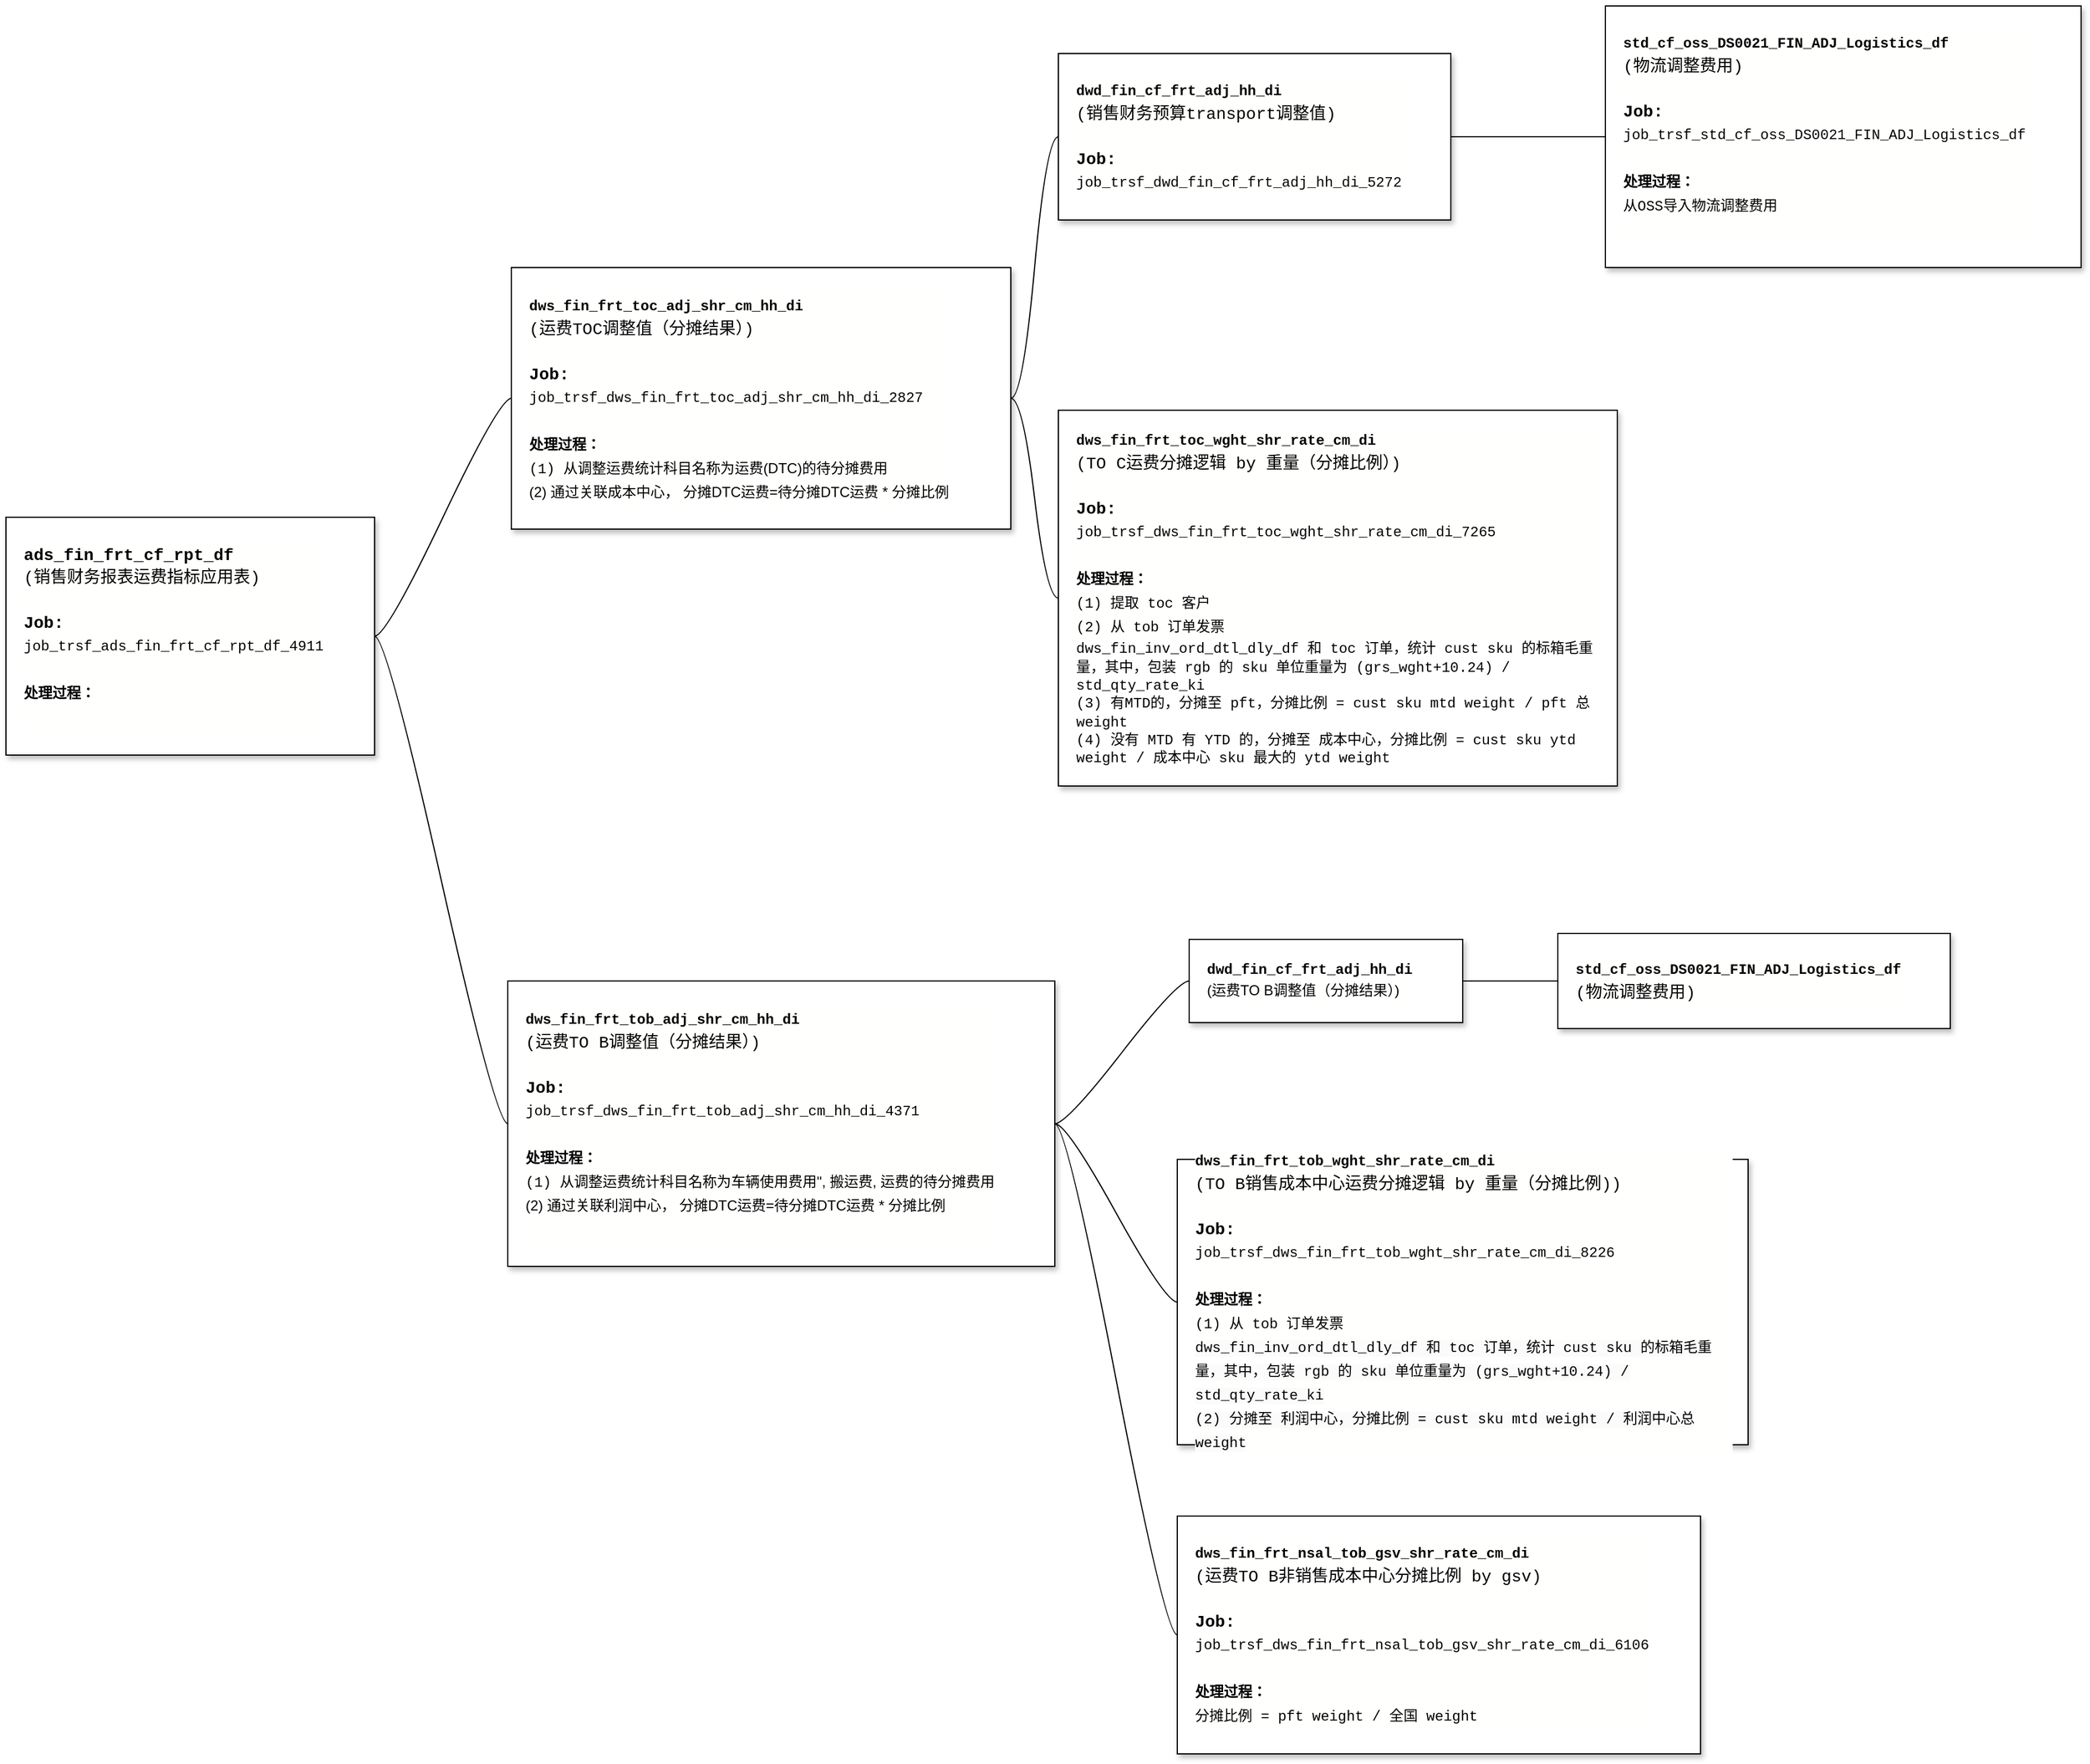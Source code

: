 <mxfile version="22.1.18" type="github">
  <diagram name="第 1 页" id="KdYwILGcf-Um3V2eyorc">
    <mxGraphModel dx="1434" dy="1915" grid="1" gridSize="10" guides="1" tooltips="1" connect="1" arrows="1" fold="1" page="1" pageScale="1" pageWidth="827" pageHeight="1169" math="0" shadow="0">
      <root>
        <mxCell id="0" />
        <mxCell id="1" parent="0" />
        <mxCell id="i2rdqbaraix53d65wUHH-12" value="" style="edgeStyle=entityRelationEdgeStyle;rounded=0;orthogonalLoop=1;jettySize=auto;html=1;startArrow=none;endArrow=none;segment=10;curved=1;sourcePerimeterSpacing=0;targetPerimeterSpacing=0;" edge="1" parent="1" source="i2rdqbaraix53d65wUHH-9" target="i2rdqbaraix53d65wUHH-11">
          <mxGeometry relative="1" as="geometry" />
        </mxCell>
        <mxCell id="i2rdqbaraix53d65wUHH-20" value="" style="edgeStyle=entityRelationEdgeStyle;rounded=0;orthogonalLoop=1;jettySize=auto;html=1;startArrow=none;endArrow=none;segment=10;curved=1;sourcePerimeterSpacing=0;targetPerimeterSpacing=0;" edge="1" parent="1" source="i2rdqbaraix53d65wUHH-9" target="i2rdqbaraix53d65wUHH-19">
          <mxGeometry relative="1" as="geometry" />
        </mxCell>
        <mxCell id="i2rdqbaraix53d65wUHH-9" value="&lt;div style=&quot;background-color: rgb(255, 255, 254); font-family: Consolas, &amp;quot;Courier New&amp;quot;, monospace; font-size: 14px; line-height: 19px;&quot;&gt;&lt;b&gt;ads_fin_frt_cf_rpt_df&lt;/b&gt;&lt;/div&gt;&lt;div style=&quot;background-color: rgb(255, 255, 254); font-family: Consolas, &amp;quot;Courier New&amp;quot;, monospace; font-size: 14px; line-height: 19px;&quot;&gt;(销售财务报表运费指标应用表)&lt;/div&gt;&lt;div style=&quot;background-color: rgb(255, 255, 254); font-family: Consolas, &amp;quot;Courier New&amp;quot;, monospace; font-size: 14px; line-height: 19px;&quot;&gt;&lt;br&gt;&lt;/div&gt;&lt;div style=&quot;background-color: rgb(255, 255, 254); font-family: Consolas, &amp;quot;Courier New&amp;quot;, monospace; font-size: 14px; line-height: 19px;&quot;&gt;&lt;b&gt;Job:&lt;/b&gt;&lt;/div&gt;&lt;div style=&quot;background-color: rgb(255, 255, 254); line-height: 19px;&quot;&gt;&lt;font face=&quot;Consolas, Courier New, monospace&quot;&gt;job_trsf_ads_fin_frt_cf_rpt_df_4911&lt;/font&gt;&lt;br&gt;&lt;/div&gt;&lt;div style=&quot;background-color: rgb(255, 255, 254); line-height: 19px;&quot;&gt;&lt;font face=&quot;Consolas, Courier New, monospace&quot;&gt;&lt;br&gt;&lt;/font&gt;&lt;/div&gt;&lt;div style=&quot;background-color: rgb(255, 255, 254); line-height: 19px;&quot;&gt;&lt;font face=&quot;Consolas, Courier New, monospace&quot;&gt;&lt;b&gt;处理过程：&lt;/b&gt;&lt;/font&gt;&lt;/div&gt;&lt;div style=&quot;background-color: rgb(255, 255, 254); line-height: 19px;&quot;&gt;&lt;font face=&quot;Consolas, Courier New, monospace&quot;&gt;&lt;br&gt;&lt;/font&gt;&lt;/div&gt;" style="whiteSpace=wrap;html=1;rounded=0;arcSize=50;align=left;verticalAlign=middle;strokeWidth=1;autosize=1;spacing=15;treeFolding=1;treeMoving=1;newEdgeStyle={&quot;edgeStyle&quot;:&quot;entityRelationEdgeStyle&quot;,&quot;startArrow&quot;:&quot;none&quot;,&quot;endArrow&quot;:&quot;none&quot;,&quot;segment&quot;:10,&quot;curved&quot;:1,&quot;sourcePerimeterSpacing&quot;:0,&quot;targetPerimeterSpacing&quot;:0};shadow=1;" vertex="1" parent="1">
          <mxGeometry x="55" y="240" width="310" height="200" as="geometry" />
        </mxCell>
        <mxCell id="i2rdqbaraix53d65wUHH-14" value="" style="edgeStyle=entityRelationEdgeStyle;rounded=0;orthogonalLoop=1;jettySize=auto;html=1;startArrow=none;endArrow=none;segment=10;curved=1;sourcePerimeterSpacing=0;targetPerimeterSpacing=0;" edge="1" parent="1" source="i2rdqbaraix53d65wUHH-11" target="i2rdqbaraix53d65wUHH-13">
          <mxGeometry relative="1" as="geometry" />
        </mxCell>
        <mxCell id="i2rdqbaraix53d65wUHH-18" value="" style="edgeStyle=entityRelationEdgeStyle;rounded=0;orthogonalLoop=1;jettySize=auto;html=1;startArrow=none;endArrow=none;segment=10;curved=1;sourcePerimeterSpacing=0;targetPerimeterSpacing=0;" edge="1" parent="1" source="i2rdqbaraix53d65wUHH-11" target="i2rdqbaraix53d65wUHH-17">
          <mxGeometry relative="1" as="geometry" />
        </mxCell>
        <mxCell id="i2rdqbaraix53d65wUHH-11" value="&lt;div style=&quot;background-color: rgb(255, 255, 254); line-height: 19px;&quot;&gt;&lt;font face=&quot;Consolas, Courier New, monospace&quot;&gt;&lt;b&gt;dws_fin_frt_toc_adj_shr_cm_hh_di&lt;/b&gt;&lt;/font&gt;&lt;br&gt;&lt;/div&gt;&lt;div style=&quot;background-color: rgb(255, 255, 254); font-family: Consolas, &amp;quot;Courier New&amp;quot;, monospace; font-size: 14px; line-height: 19px;&quot;&gt;(运费TOC调整值（分摊结果）)&lt;/div&gt;&lt;div style=&quot;background-color: rgb(255, 255, 254); font-family: Consolas, &amp;quot;Courier New&amp;quot;, monospace; font-size: 14px; line-height: 19px;&quot;&gt;&lt;br&gt;&lt;/div&gt;&lt;div style=&quot;background-color: rgb(255, 255, 254); font-family: Consolas, &amp;quot;Courier New&amp;quot;, monospace; font-size: 14px; line-height: 19px;&quot;&gt;&lt;b&gt;Job:&lt;/b&gt;&lt;/div&gt;&lt;div style=&quot;background-color: rgb(255, 255, 254); line-height: 19px;&quot;&gt;&lt;font face=&quot;Consolas, Courier New, monospace&quot;&gt;job_trsf_dws_fin_frt_toc_adj_shr_cm_hh_di_2827&lt;/font&gt;&lt;br&gt;&lt;/div&gt;&lt;div style=&quot;background-color: rgb(255, 255, 254); line-height: 19px;&quot;&gt;&lt;font face=&quot;Consolas, Courier New, monospace&quot;&gt;&lt;br&gt;&lt;/font&gt;&lt;/div&gt;&lt;div style=&quot;background-color: rgb(255, 255, 254); line-height: 19px;&quot;&gt;&lt;font face=&quot;Consolas, Courier New, monospace&quot;&gt;&lt;b&gt;处理过程：&lt;/b&gt;&lt;/font&gt;&lt;/div&gt;&lt;div style=&quot;background-color: rgb(255, 255, 254); line-height: 19px;&quot;&gt;&lt;font face=&quot;Consolas, Courier New, monospace&quot;&gt;(1) 从调整运费统计科目名称为&lt;/font&gt;运费(DTC)的待分摊费用&lt;/div&gt;&lt;div style=&quot;background-color: rgb(255, 255, 254); line-height: 19px;&quot;&gt;(2) 通过关联成本中心， 分摊DTC运费=待分摊DTC运费 * 分摊比例&lt;/div&gt;" style="whiteSpace=wrap;html=1;rounded=0;arcSize=50;align=left;verticalAlign=middle;strokeWidth=1;autosize=1;spacing=15;treeFolding=1;treeMoving=1;newEdgeStyle={&quot;edgeStyle&quot;:&quot;entityRelationEdgeStyle&quot;,&quot;startArrow&quot;:&quot;none&quot;,&quot;endArrow&quot;:&quot;none&quot;,&quot;segment&quot;:10,&quot;curved&quot;:1,&quot;sourcePerimeterSpacing&quot;:0,&quot;targetPerimeterSpacing&quot;:0};shadow=1;" vertex="1" parent="1">
          <mxGeometry x="480" y="30" width="420" height="220" as="geometry" />
        </mxCell>
        <mxCell id="i2rdqbaraix53d65wUHH-16" value="" style="edgeStyle=entityRelationEdgeStyle;rounded=0;orthogonalLoop=1;jettySize=auto;html=1;startArrow=none;endArrow=none;segment=10;curved=1;sourcePerimeterSpacing=0;targetPerimeterSpacing=0;" edge="1" parent="1" source="i2rdqbaraix53d65wUHH-13" target="i2rdqbaraix53d65wUHH-15">
          <mxGeometry relative="1" as="geometry" />
        </mxCell>
        <mxCell id="i2rdqbaraix53d65wUHH-13" value="&lt;div style=&quot;background-color: rgb(255, 255, 254); line-height: 19px;&quot;&gt;&lt;font face=&quot;Consolas, Courier New, monospace&quot;&gt;&lt;b&gt;dwd_fin_cf_frt_adj_hh_di&lt;/b&gt;&lt;/font&gt;&lt;br&gt;&lt;/div&gt;&lt;div style=&quot;background-color: rgb(255, 255, 254); font-family: Consolas, &amp;quot;Courier New&amp;quot;, monospace; font-size: 14px; line-height: 19px;&quot;&gt;(销售财务预算transport调整值)&lt;/div&gt;&lt;div style=&quot;background-color: rgb(255, 255, 254); font-family: Consolas, &amp;quot;Courier New&amp;quot;, monospace; font-size: 14px; line-height: 19px;&quot;&gt;&lt;br&gt;&lt;/div&gt;&lt;div style=&quot;background-color: rgb(255, 255, 254); font-family: Consolas, &amp;quot;Courier New&amp;quot;, monospace; font-size: 14px; line-height: 19px;&quot;&gt;&lt;b&gt;Job:&lt;/b&gt;&lt;/div&gt;&lt;div style=&quot;background-color: rgb(255, 255, 254); line-height: 19px;&quot;&gt;&lt;font face=&quot;Consolas, Courier New, monospace&quot;&gt;job_trsf_dwd_fin_cf_frt_adj_hh_di_5272&lt;/font&gt;&lt;/div&gt;" style="whiteSpace=wrap;html=1;rounded=0;arcSize=50;align=left;verticalAlign=middle;strokeWidth=1;autosize=1;spacing=15;treeFolding=1;treeMoving=1;newEdgeStyle={&quot;edgeStyle&quot;:&quot;entityRelationEdgeStyle&quot;,&quot;startArrow&quot;:&quot;none&quot;,&quot;endArrow&quot;:&quot;none&quot;,&quot;segment&quot;:10,&quot;curved&quot;:1,&quot;sourcePerimeterSpacing&quot;:0,&quot;targetPerimeterSpacing&quot;:0};shadow=1;" vertex="1" parent="1">
          <mxGeometry x="940" y="-150" width="330" height="140" as="geometry" />
        </mxCell>
        <mxCell id="i2rdqbaraix53d65wUHH-15" value="&lt;div style=&quot;background-color: rgb(255, 255, 254); line-height: 19px;&quot;&gt;&lt;font face=&quot;Consolas, Courier New, monospace&quot;&gt;&lt;b&gt;std_cf_oss_DS0021_FIN_ADJ_Logistics_df&lt;/b&gt;&lt;/font&gt;&lt;br&gt;&lt;/div&gt;&lt;div style=&quot;background-color: rgb(255, 255, 254); font-family: Consolas, &amp;quot;Courier New&amp;quot;, monospace; font-size: 14px; line-height: 19px;&quot;&gt;(物流调整费用)&lt;/div&gt;&lt;div style=&quot;background-color: rgb(255, 255, 254); font-family: Consolas, &amp;quot;Courier New&amp;quot;, monospace; font-size: 14px; line-height: 19px;&quot;&gt;&lt;br&gt;&lt;/div&gt;&lt;div style=&quot;background-color: rgb(255, 255, 254); font-family: Consolas, &amp;quot;Courier New&amp;quot;, monospace; font-size: 14px; line-height: 19px;&quot;&gt;&lt;b&gt;Job:&lt;/b&gt;&lt;/div&gt;&lt;div style=&quot;background-color: rgb(255, 255, 254); line-height: 19px;&quot;&gt;&lt;font face=&quot;Consolas, Courier New, monospace&quot;&gt;job_trsf_std_cf_oss_DS0021_FIN_ADJ_Logistics_df&lt;/font&gt;&lt;br&gt;&lt;/div&gt;&lt;div style=&quot;background-color: rgb(255, 255, 254); line-height: 19px;&quot;&gt;&lt;font face=&quot;Consolas, Courier New, monospace&quot;&gt;&lt;br&gt;&lt;/font&gt;&lt;/div&gt;&lt;div style=&quot;background-color: rgb(255, 255, 254); line-height: 19px;&quot;&gt;&lt;font face=&quot;Consolas, Courier New, monospace&quot;&gt;&lt;b&gt;处理过程：&lt;/b&gt;&lt;/font&gt;&lt;/div&gt;&lt;div style=&quot;background-color: rgb(255, 255, 254); line-height: 19px;&quot;&gt;&lt;font face=&quot;Consolas, Courier New, monospace&quot;&gt;从OSS导入物流调整费用&lt;/font&gt;&lt;/div&gt;&lt;div style=&quot;background-color: rgb(255, 255, 254); line-height: 19px;&quot;&gt;&lt;font face=&quot;Consolas, Courier New, monospace&quot;&gt;&lt;br&gt;&lt;/font&gt;&lt;/div&gt;" style="whiteSpace=wrap;html=1;rounded=0;arcSize=50;align=left;verticalAlign=middle;strokeWidth=1;autosize=1;spacing=15;treeFolding=1;treeMoving=1;newEdgeStyle={&quot;edgeStyle&quot;:&quot;entityRelationEdgeStyle&quot;,&quot;startArrow&quot;:&quot;none&quot;,&quot;endArrow&quot;:&quot;none&quot;,&quot;segment&quot;:10,&quot;curved&quot;:1,&quot;sourcePerimeterSpacing&quot;:0,&quot;targetPerimeterSpacing&quot;:0};shadow=1;" vertex="1" parent="1">
          <mxGeometry x="1400" y="-190" width="400" height="220" as="geometry" />
        </mxCell>
        <mxCell id="i2rdqbaraix53d65wUHH-17" value="&lt;div style=&quot;background-color: rgb(255, 255, 254); line-height: 19px;&quot;&gt;&lt;font face=&quot;Consolas, Courier New, monospace&quot;&gt;&lt;b&gt;dws_fin_frt_toc_wght_shr_rate_cm_di&lt;/b&gt;&lt;/font&gt;&lt;br&gt;&lt;/div&gt;&lt;div style=&quot;background-color: rgb(255, 255, 254); font-family: Consolas, &amp;quot;Courier New&amp;quot;, monospace; font-size: 14px; line-height: 19px;&quot;&gt;(TO C运费分摊逻辑 by 重量（分摊比例）)&lt;/div&gt;&lt;div style=&quot;background-color: rgb(255, 255, 254); font-family: Consolas, &amp;quot;Courier New&amp;quot;, monospace; font-size: 14px; line-height: 19px;&quot;&gt;&lt;br&gt;&lt;/div&gt;&lt;div style=&quot;background-color: rgb(255, 255, 254); font-family: Consolas, &amp;quot;Courier New&amp;quot;, monospace; font-size: 14px; line-height: 19px;&quot;&gt;&lt;b&gt;Job:&lt;/b&gt;&lt;/div&gt;&lt;div style=&quot;background-color: rgb(255, 255, 254); line-height: 19px;&quot;&gt;&lt;font face=&quot;Consolas, Courier New, monospace&quot;&gt;job_trsf_dws_fin_frt_toc_wght_shr_rate_cm_di_7265&lt;/font&gt;&lt;br&gt;&lt;/div&gt;&lt;div style=&quot;background-color: rgb(255, 255, 254); line-height: 19px;&quot;&gt;&lt;font face=&quot;Consolas, Courier New, monospace&quot;&gt;&lt;br&gt;&lt;/font&gt;&lt;/div&gt;&lt;div style=&quot;background-color: rgb(255, 255, 254); line-height: 19px;&quot;&gt;&lt;font face=&quot;Consolas, Courier New, monospace&quot;&gt;&lt;b&gt;处理过程：&lt;/b&gt;&lt;/font&gt;&lt;/div&gt;&lt;div style=&quot;background-color: rgb(255, 255, 254); line-height: 19px;&quot;&gt;&lt;font face=&quot;Consolas, Courier New, monospace&quot;&gt;(1) 提取 toc 客户&lt;/font&gt;&lt;/div&gt;&lt;div style=&quot;background-color: rgb(255, 255, 254); line-height: 19px;&quot;&gt;&lt;font face=&quot;Consolas, Courier New, monospace&quot;&gt;(2) 从 tob 订单发票&amp;nbsp;&lt;/font&gt;&lt;/div&gt;&lt;font face=&quot;Consolas, Courier New, monospace&quot;&gt;dws_fin_inv_ord_dtl_dly_df 和 toc 订单，统计 cust sku 的标箱毛重量，其中，包装 rgb 的 sku 单位重量为&amp;nbsp;(grs_wght+10.24) / std_qty_rate_ki&lt;br&gt;(3) 有MTD的，分摊至 pft，分摊比例 = cust sku mtd weight / pft 总 weight&lt;br&gt;(4) 没有 MTD 有 YTD 的，分摊至 成本中心，分摊比例 = cust sku ytd weight / 成本中心 sku 最大的 ytd weight&lt;br&gt;&lt;/font&gt;" style="whiteSpace=wrap;html=1;rounded=0;arcSize=50;align=left;verticalAlign=middle;strokeWidth=1;autosize=1;spacing=15;treeFolding=1;treeMoving=1;newEdgeStyle={&quot;edgeStyle&quot;:&quot;entityRelationEdgeStyle&quot;,&quot;startArrow&quot;:&quot;none&quot;,&quot;endArrow&quot;:&quot;none&quot;,&quot;segment&quot;:10,&quot;curved&quot;:1,&quot;sourcePerimeterSpacing&quot;:0,&quot;targetPerimeterSpacing&quot;:0};shadow=1;" vertex="1" parent="1">
          <mxGeometry x="940" y="150" width="470" height="316" as="geometry" />
        </mxCell>
        <mxCell id="i2rdqbaraix53d65wUHH-22" value="" style="edgeStyle=entityRelationEdgeStyle;rounded=0;orthogonalLoop=1;jettySize=auto;html=1;startArrow=none;endArrow=none;segment=10;curved=1;sourcePerimeterSpacing=0;targetPerimeterSpacing=0;" edge="1" parent="1" source="i2rdqbaraix53d65wUHH-19" target="i2rdqbaraix53d65wUHH-21">
          <mxGeometry relative="1" as="geometry" />
        </mxCell>
        <mxCell id="i2rdqbaraix53d65wUHH-26" value="" style="edgeStyle=entityRelationEdgeStyle;rounded=0;orthogonalLoop=1;jettySize=auto;html=1;startArrow=none;endArrow=none;segment=10;curved=1;sourcePerimeterSpacing=0;targetPerimeterSpacing=0;" edge="1" parent="1" source="i2rdqbaraix53d65wUHH-19" target="i2rdqbaraix53d65wUHH-25">
          <mxGeometry relative="1" as="geometry" />
        </mxCell>
        <mxCell id="i2rdqbaraix53d65wUHH-28" value="" style="edgeStyle=entityRelationEdgeStyle;rounded=0;orthogonalLoop=1;jettySize=auto;html=1;startArrow=none;endArrow=none;segment=10;curved=1;sourcePerimeterSpacing=0;targetPerimeterSpacing=0;" edge="1" parent="1" source="i2rdqbaraix53d65wUHH-19" target="i2rdqbaraix53d65wUHH-27">
          <mxGeometry relative="1" as="geometry" />
        </mxCell>
        <mxCell id="i2rdqbaraix53d65wUHH-19" value="&lt;div style=&quot;background-color: rgb(255, 255, 254); line-height: 19px;&quot;&gt;&lt;font face=&quot;Consolas, Courier New, monospace&quot;&gt;&lt;b&gt;dws_fin_frt_tob_adj_shr_cm_hh_di&lt;/b&gt;&lt;/font&gt;&lt;br&gt;&lt;/div&gt;&lt;div style=&quot;background-color: rgb(255, 255, 254); font-family: Consolas, &amp;quot;Courier New&amp;quot;, monospace; font-size: 14px; line-height: 19px;&quot;&gt;(运费TO B调整值（分摊结果）)&lt;/div&gt;&lt;div style=&quot;background-color: rgb(255, 255, 254); font-family: Consolas, &amp;quot;Courier New&amp;quot;, monospace; font-size: 14px; line-height: 19px;&quot;&gt;&lt;br&gt;&lt;/div&gt;&lt;div style=&quot;background-color: rgb(255, 255, 254); font-family: Consolas, &amp;quot;Courier New&amp;quot;, monospace; font-size: 14px; line-height: 19px;&quot;&gt;&lt;b&gt;Job:&lt;/b&gt;&lt;/div&gt;&lt;div style=&quot;background-color: rgb(255, 255, 254); line-height: 19px;&quot;&gt;&lt;font face=&quot;Consolas, Courier New, monospace&quot;&gt;job_trsf_dws_fin_frt_tob_adj_shr_cm_hh_di_4371&lt;/font&gt;&lt;br&gt;&lt;/div&gt;&lt;div style=&quot;background-color: rgb(255, 255, 254); line-height: 19px;&quot;&gt;&lt;font face=&quot;Consolas, Courier New, monospace&quot;&gt;&lt;br&gt;&lt;/font&gt;&lt;/div&gt;&lt;div style=&quot;background-color: rgb(255, 255, 254); line-height: 19px;&quot;&gt;&lt;div style=&quot;border-color: var(--border-color); line-height: 19px;&quot;&gt;&lt;font style=&quot;border-color: var(--border-color);&quot; face=&quot;Consolas, Courier New, monospace&quot;&gt;&lt;b style=&quot;border-color: var(--border-color);&quot;&gt;处理过程：&lt;/b&gt;&lt;/font&gt;&lt;/div&gt;&lt;div style=&quot;border-color: var(--border-color); line-height: 19px;&quot;&gt;&lt;font style=&quot;border-color: var(--border-color);&quot; face=&quot;Consolas, Courier New, monospace&quot;&gt;(1) 从调整运费统计科目名称为&lt;/font&gt;车辆使用费用&quot;, 搬运费, 运费的待分摊费用&lt;br&gt;&lt;/div&gt;&lt;div style=&quot;border-color: var(--border-color); line-height: 19px;&quot;&gt;(2) 通过关联利润中心， 分摊DTC运费=待分摊DTC运费 * 分摊比例&lt;/div&gt;&lt;/div&gt;&lt;div style=&quot;background-color: rgb(255, 255, 254); line-height: 19px;&quot;&gt;&lt;font face=&quot;Consolas, Courier New, monospace&quot;&gt;&lt;br&gt;&lt;/font&gt;&lt;/div&gt;" style="whiteSpace=wrap;html=1;rounded=0;arcSize=50;align=left;verticalAlign=middle;strokeWidth=1;autosize=1;spacing=15;treeFolding=1;treeMoving=1;newEdgeStyle={&quot;edgeStyle&quot;:&quot;entityRelationEdgeStyle&quot;,&quot;startArrow&quot;:&quot;none&quot;,&quot;endArrow&quot;:&quot;none&quot;,&quot;segment&quot;:10,&quot;curved&quot;:1,&quot;sourcePerimeterSpacing&quot;:0,&quot;targetPerimeterSpacing&quot;:0};shadow=1;" vertex="1" parent="1">
          <mxGeometry x="477" y="630" width="460" height="240" as="geometry" />
        </mxCell>
        <mxCell id="i2rdqbaraix53d65wUHH-24" value="" style="edgeStyle=entityRelationEdgeStyle;rounded=0;orthogonalLoop=1;jettySize=auto;html=1;startArrow=none;endArrow=none;segment=10;curved=1;sourcePerimeterSpacing=0;targetPerimeterSpacing=0;" edge="1" parent="1" source="i2rdqbaraix53d65wUHH-21" target="i2rdqbaraix53d65wUHH-23">
          <mxGeometry relative="1" as="geometry" />
        </mxCell>
        <mxCell id="i2rdqbaraix53d65wUHH-21" value="&lt;font style=&quot;border-color: var(--border-color);&quot; face=&quot;Consolas, Courier New, monospace&quot;&gt;&lt;b style=&quot;border-color: var(--border-color);&quot;&gt;dwd_fin_cf_frt_adj_hh_di&lt;/b&gt;&lt;/font&gt;&lt;div style=&quot;border-color: var(--border-color); background-color: rgb(255, 255, 254); line-height: 19px;&quot;&gt;(运费TO B调整值（分摊结果）)&lt;/div&gt;" style="whiteSpace=wrap;html=1;rounded=0;arcSize=50;align=left;verticalAlign=middle;strokeWidth=1;autosize=1;spacing=15;treeFolding=1;treeMoving=1;newEdgeStyle={&quot;edgeStyle&quot;:&quot;entityRelationEdgeStyle&quot;,&quot;startArrow&quot;:&quot;none&quot;,&quot;endArrow&quot;:&quot;none&quot;,&quot;segment&quot;:10,&quot;curved&quot;:1,&quot;sourcePerimeterSpacing&quot;:0,&quot;targetPerimeterSpacing&quot;:0};shadow=1;" vertex="1" parent="1">
          <mxGeometry x="1050" y="595" width="230" height="70" as="geometry" />
        </mxCell>
        <mxCell id="i2rdqbaraix53d65wUHH-23" value="&lt;div style=&quot;border-color: var(--border-color); background-color: rgb(255, 255, 254); line-height: 19px;&quot;&gt;&lt;font style=&quot;border-color: var(--border-color);&quot; face=&quot;Consolas, Courier New, monospace&quot;&gt;&lt;b style=&quot;border-color: var(--border-color);&quot;&gt;std_cf_oss_DS0021_FIN_ADJ_Logistics_df&lt;/b&gt;&lt;/font&gt;&lt;br style=&quot;border-color: var(--border-color);&quot;&gt;&lt;/div&gt;&lt;div style=&quot;border-color: var(--border-color); background-color: rgb(255, 255, 254); font-family: Consolas, &amp;quot;Courier New&amp;quot;, monospace; font-size: 14px; line-height: 19px;&quot;&gt;(物流调整费用)&lt;/div&gt;" style="whiteSpace=wrap;html=1;rounded=0;arcSize=50;align=left;verticalAlign=middle;strokeWidth=1;autosize=1;spacing=15;treeFolding=1;treeMoving=1;newEdgeStyle={&quot;edgeStyle&quot;:&quot;entityRelationEdgeStyle&quot;,&quot;startArrow&quot;:&quot;none&quot;,&quot;endArrow&quot;:&quot;none&quot;,&quot;segment&quot;:10,&quot;curved&quot;:1,&quot;sourcePerimeterSpacing&quot;:0,&quot;targetPerimeterSpacing&quot;:0};shadow=1;" vertex="1" parent="1">
          <mxGeometry x="1360" y="590" width="330" height="80" as="geometry" />
        </mxCell>
        <mxCell id="i2rdqbaraix53d65wUHH-25" value="&lt;div style=&quot;background-color: rgb(255, 255, 254); line-height: 19px;&quot;&gt;&lt;font face=&quot;Consolas, Courier New, monospace&quot;&gt;&lt;b&gt;dws_fin_frt_tob_wght_shr_rate_cm_di&lt;/b&gt;&lt;/font&gt;&lt;br&gt;&lt;/div&gt;&lt;div style=&quot;background-color: rgb(255, 255, 254); font-family: Consolas, &amp;quot;Courier New&amp;quot;, monospace; font-size: 14px; line-height: 19px;&quot;&gt;(TO B销售成本中心运费分摊逻辑 by 重量（分摊比例))&lt;/div&gt;&lt;div style=&quot;background-color: rgb(255, 255, 254); font-family: Consolas, &amp;quot;Courier New&amp;quot;, monospace; font-size: 14px; line-height: 19px;&quot;&gt;&lt;br&gt;&lt;/div&gt;&lt;div style=&quot;background-color: rgb(255, 255, 254); font-family: Consolas, &amp;quot;Courier New&amp;quot;, monospace; font-size: 14px; line-height: 19px;&quot;&gt;&lt;b&gt;Job:&lt;/b&gt;&lt;/div&gt;&lt;div style=&quot;background-color: rgb(255, 255, 254); line-height: 19px;&quot;&gt;&lt;font face=&quot;Consolas, Courier New, monospace&quot;&gt;job_trsf_dws_fin_frt_tob_wght_shr_rate_cm_di_8226&lt;/font&gt;&lt;br&gt;&lt;/div&gt;&lt;div style=&quot;background-color: rgb(255, 255, 254); line-height: 19px;&quot;&gt;&lt;font face=&quot;Consolas, Courier New, monospace&quot;&gt;&lt;br&gt;&lt;/font&gt;&lt;/div&gt;&lt;div style=&quot;background-color: rgb(255, 255, 254); line-height: 19px;&quot;&gt;&lt;font face=&quot;Consolas, Courier New, monospace&quot;&gt;&lt;b&gt;处理过程：&lt;/b&gt;&lt;/font&gt;&lt;/div&gt;&lt;div style=&quot;background-color: rgb(255, 255, 254); line-height: 19px;&quot;&gt;&lt;div style=&quot;border-color: var(--border-color); line-height: 19px;&quot;&gt;&lt;font style=&quot;border-color: var(--border-color);&quot; face=&quot;Consolas, Courier New, monospace&quot;&gt;(1) 从 tob 订单发票&amp;nbsp;&lt;/font&gt;&lt;/div&gt;&lt;font style=&quot;border-color: var(--border-color); background-color: rgb(251, 251, 251);&quot; face=&quot;Consolas, Courier New, monospace&quot;&gt;dws_fin_inv_ord_dtl_dly_df 和 toc 订单，统计 cust sku 的标箱毛重量，其中，包装 rgb 的 sku 单位重量为&amp;nbsp;(grs_wght+10.24) / std_qty_rate_ki&lt;br style=&quot;border-color: var(--border-color);&quot;&gt;(2) 分摊至 利润中心，分摊比例 = cust sku mtd weight / 利润中心总 weight&lt;/font&gt;&lt;font face=&quot;Consolas, Courier New, monospace&quot;&gt;&lt;br&gt;&lt;/font&gt;&lt;/div&gt;" style="whiteSpace=wrap;html=1;rounded=0;arcSize=50;align=left;verticalAlign=middle;strokeWidth=1;autosize=1;spacing=15;treeFolding=1;treeMoving=1;newEdgeStyle={&quot;edgeStyle&quot;:&quot;entityRelationEdgeStyle&quot;,&quot;startArrow&quot;:&quot;none&quot;,&quot;endArrow&quot;:&quot;none&quot;,&quot;segment&quot;:10,&quot;curved&quot;:1,&quot;sourcePerimeterSpacing&quot;:0,&quot;targetPerimeterSpacing&quot;:0};shadow=1;" vertex="1" parent="1">
          <mxGeometry x="1040" y="780" width="480" height="240" as="geometry" />
        </mxCell>
        <mxCell id="i2rdqbaraix53d65wUHH-27" value="&lt;div style=&quot;background-color: rgb(255, 255, 254); line-height: 19px;&quot;&gt;&lt;font face=&quot;Consolas, Courier New, monospace&quot;&gt;&lt;b&gt;dws_fin_frt_nsal_tob_gsv_shr_rate_cm_di&lt;/b&gt;&lt;/font&gt;&lt;br&gt;&lt;/div&gt;&lt;div style=&quot;background-color: rgb(255, 255, 254); font-family: Consolas, &amp;quot;Courier New&amp;quot;, monospace; font-size: 14px; line-height: 19px;&quot;&gt;(运费TO B非销售成本中心分摊比例 by gsv)&lt;/div&gt;&lt;div style=&quot;background-color: rgb(255, 255, 254); font-family: Consolas, &amp;quot;Courier New&amp;quot;, monospace; font-size: 14px; line-height: 19px;&quot;&gt;&lt;br&gt;&lt;/div&gt;&lt;div style=&quot;background-color: rgb(255, 255, 254); font-family: Consolas, &amp;quot;Courier New&amp;quot;, monospace; font-size: 14px; line-height: 19px;&quot;&gt;&lt;b&gt;Job:&lt;/b&gt;&lt;/div&gt;&lt;div style=&quot;background-color: rgb(255, 255, 254); line-height: 19px;&quot;&gt;&lt;font face=&quot;Consolas, Courier New, monospace&quot;&gt;job_trsf_dws_fin_frt_nsal_tob_gsv_shr_rate_cm_di_6106&lt;/font&gt;&lt;br&gt;&lt;/div&gt;&lt;div style=&quot;background-color: rgb(255, 255, 254); line-height: 19px;&quot;&gt;&lt;font face=&quot;Consolas, Courier New, monospace&quot;&gt;&lt;br&gt;&lt;/font&gt;&lt;/div&gt;&lt;div style=&quot;background-color: rgb(255, 255, 254); line-height: 19px;&quot;&gt;&lt;div style=&quot;border-color: var(--border-color); line-height: 19px;&quot;&gt;&lt;font style=&quot;border-color: var(--border-color);&quot; face=&quot;Consolas, Courier New, monospace&quot;&gt;&lt;b style=&quot;border-color: var(--border-color);&quot;&gt;处理过程：&lt;/b&gt;&lt;/font&gt;&lt;/div&gt;&lt;div style=&quot;border-color: var(--border-color); line-height: 19px;&quot;&gt;&lt;font face=&quot;Consolas, Courier New, monospace&quot;&gt;分摊比例 = pft weight / 全国 weight&lt;/font&gt;&lt;/div&gt;&lt;/div&gt;" style="whiteSpace=wrap;html=1;rounded=0;arcSize=50;align=left;verticalAlign=middle;strokeWidth=1;autosize=1;spacing=15;treeFolding=1;treeMoving=1;newEdgeStyle={&quot;edgeStyle&quot;:&quot;entityRelationEdgeStyle&quot;,&quot;startArrow&quot;:&quot;none&quot;,&quot;endArrow&quot;:&quot;none&quot;,&quot;segment&quot;:10,&quot;curved&quot;:1,&quot;sourcePerimeterSpacing&quot;:0,&quot;targetPerimeterSpacing&quot;:0};shadow=1;" vertex="1" parent="1">
          <mxGeometry x="1040" y="1080" width="440" height="200" as="geometry" />
        </mxCell>
      </root>
    </mxGraphModel>
  </diagram>
</mxfile>
